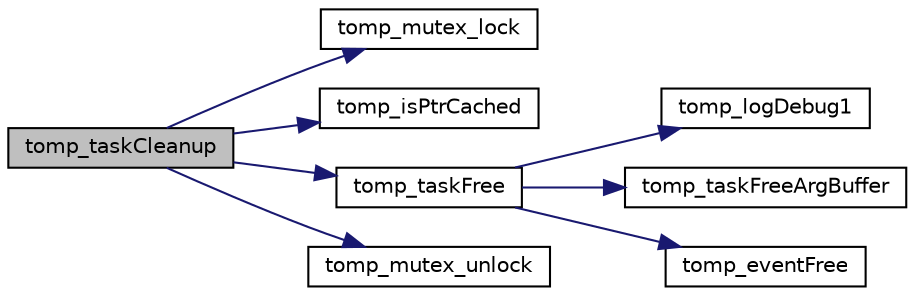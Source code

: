digraph "tomp_taskCleanup"
{
  edge [fontname="Helvetica",fontsize="10",labelfontname="Helvetica",labelfontsize="10"];
  node [fontname="Helvetica",fontsize="10",shape=record];
  rankdir="LR";
  Node1 [label="tomp_taskCleanup",height=0.2,width=0.4,color="black", fillcolor="grey75", style="filled", fontcolor="black"];
  Node1 -> Node2 [color="midnightblue",fontsize="10",style="solid",fontname="Helvetica"];
  Node2 [label="tomp_mutex_lock",height=0.2,width=0.4,color="black", fillcolor="white", style="filled",URL="$tomp__util_8h.html#a1a0208b1df579d51b0779ec296240325",tooltip="Wrapper for acquiring a hardware semaphore. "];
  Node1 -> Node3 [color="midnightblue",fontsize="10",style="solid",fontname="Helvetica"];
  Node3 [label="tomp_isPtrCached",height=0.2,width=0.4,color="black", fillcolor="white", style="filled",URL="$tomp__util_8h.html#ad4d22383f64c71f91a7e97ee5eee869a",tooltip="Returns true if ptr points to an object in cached memory. "];
  Node1 -> Node4 [color="midnightblue",fontsize="10",style="solid",fontname="Helvetica"];
  Node4 [label="tomp_taskFree",height=0.2,width=0.4,color="black", fillcolor="white", style="filled",URL="$tomp__task_8c.html#aca227d49e1d8ff1d2dd97235d4dc3063",tooltip="Free up memory allocated for an explicit task. "];
  Node4 -> Node5 [color="midnightblue",fontsize="10",style="solid",fontname="Helvetica"];
  Node5 [label="tomp_logDebug1",height=0.2,width=0.4,color="black", fillcolor="white", style="filled",URL="$tomp__log_8h.html#a13d4d406f465d176596a32a33ba963d5",tooltip="Log a debug message with a format string and 1 integer argument. "];
  Node4 -> Node6 [color="midnightblue",fontsize="10",style="solid",fontname="Helvetica"];
  Node6 [label="tomp_taskFreeArgBuffer",height=0.2,width=0.4,color="black", fillcolor="white", style="filled",URL="$tomp__task_8c.html#a31c223454df69886f0e8f0629c387308",tooltip="Free up memory allocated for the task argument buffer. "];
  Node4 -> Node7 [color="midnightblue",fontsize="10",style="solid",fontname="Helvetica"];
  Node7 [label="tomp_eventFree",height=0.2,width=0.4,color="black", fillcolor="white", style="filled",URL="$tomp__qmss_8h.html#ac12fe629f3b0e5cef7d8b3a6598bba93",tooltip="Free a buffer allocated from the TOMP free queue. "];
  Node1 -> Node8 [color="midnightblue",fontsize="10",style="solid",fontname="Helvetica"];
  Node8 [label="tomp_mutex_unlock",height=0.2,width=0.4,color="black", fillcolor="white", style="filled",URL="$tomp__util_8h.html#a69926a09ecd571565b04308650548ca1",tooltip="Wrapper for releasing a hardware semaphore. "];
}
